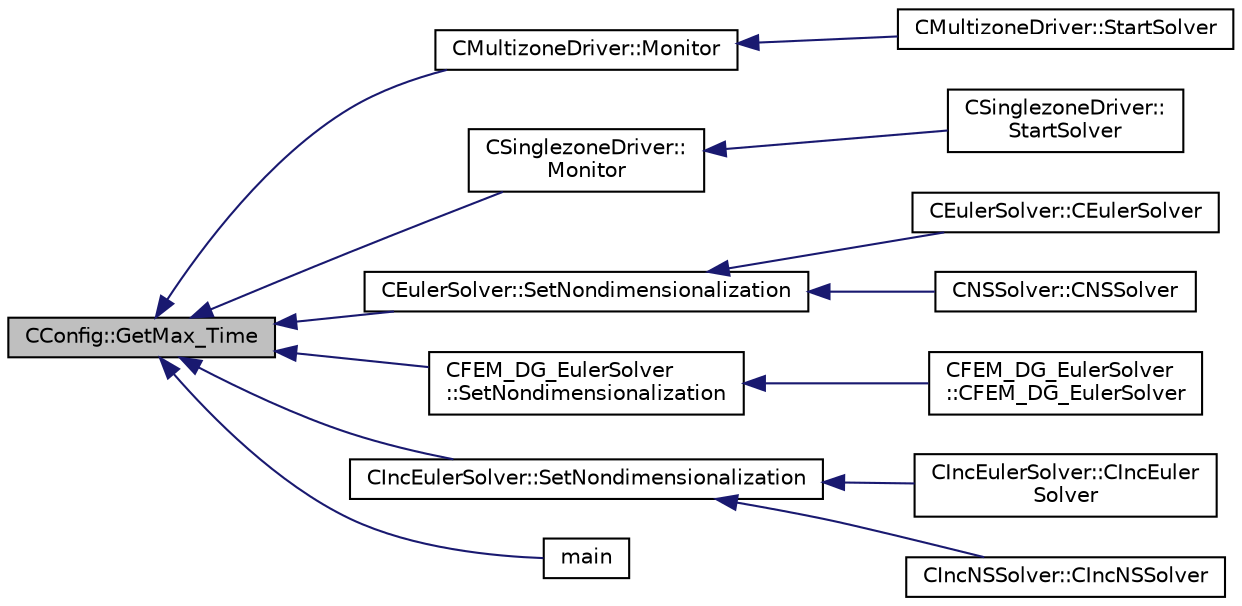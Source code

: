 digraph "CConfig::GetMax_Time"
{
  edge [fontname="Helvetica",fontsize="10",labelfontname="Helvetica",labelfontsize="10"];
  node [fontname="Helvetica",fontsize="10",shape=record];
  rankdir="LR";
  Node7745 [label="CConfig::GetMax_Time",height=0.2,width=0.4,color="black", fillcolor="grey75", style="filled", fontcolor="black"];
  Node7745 -> Node7746 [dir="back",color="midnightblue",fontsize="10",style="solid",fontname="Helvetica"];
  Node7746 [label="CMultizoneDriver::Monitor",height=0.2,width=0.4,color="black", fillcolor="white", style="filled",URL="$class_c_multizone_driver.html#ace62679bd3b78d8b785817ac3d4908e0",tooltip="Monitor the computation. "];
  Node7746 -> Node7747 [dir="back",color="midnightblue",fontsize="10",style="solid",fontname="Helvetica"];
  Node7747 [label="CMultizoneDriver::StartSolver",height=0.2,width=0.4,color="black", fillcolor="white", style="filled",URL="$class_c_multizone_driver.html#a03cfc000c383ef0d86d34e1c6aef5ff3",tooltip="[Overload] Launch the computation for multizone problems. "];
  Node7745 -> Node7748 [dir="back",color="midnightblue",fontsize="10",style="solid",fontname="Helvetica"];
  Node7748 [label="CSinglezoneDriver::\lMonitor",height=0.2,width=0.4,color="black", fillcolor="white", style="filled",URL="$class_c_singlezone_driver.html#ad87a636b4a2568cd4affce22a53e4872",tooltip="Monitor. "];
  Node7748 -> Node7749 [dir="back",color="midnightblue",fontsize="10",style="solid",fontname="Helvetica"];
  Node7749 [label="CSinglezoneDriver::\lStartSolver",height=0.2,width=0.4,color="black", fillcolor="white", style="filled",URL="$class_c_singlezone_driver.html#a6eb4215f7ee740a6d5edb798110ce44a",tooltip="[Overload] Launch the computation for single-zone problems. "];
  Node7745 -> Node7750 [dir="back",color="midnightblue",fontsize="10",style="solid",fontname="Helvetica"];
  Node7750 [label="CEulerSolver::SetNondimensionalization",height=0.2,width=0.4,color="black", fillcolor="white", style="filled",URL="$class_c_euler_solver.html#a1c633d6e77fefb2e76308e2ba0af0c2c",tooltip="Set the solver nondimensionalization. "];
  Node7750 -> Node7751 [dir="back",color="midnightblue",fontsize="10",style="solid",fontname="Helvetica"];
  Node7751 [label="CEulerSolver::CEulerSolver",height=0.2,width=0.4,color="black", fillcolor="white", style="filled",URL="$class_c_euler_solver.html#ae1e74218b4e943111b100d7ddcbd4db9"];
  Node7750 -> Node7752 [dir="back",color="midnightblue",fontsize="10",style="solid",fontname="Helvetica"];
  Node7752 [label="CNSSolver::CNSSolver",height=0.2,width=0.4,color="black", fillcolor="white", style="filled",URL="$class_c_n_s_solver.html#a2a8ad49c42b4546696e631cf44b7788b"];
  Node7745 -> Node7753 [dir="back",color="midnightblue",fontsize="10",style="solid",fontname="Helvetica"];
  Node7753 [label="CFEM_DG_EulerSolver\l::SetNondimensionalization",height=0.2,width=0.4,color="black", fillcolor="white", style="filled",URL="$class_c_f_e_m___d_g___euler_solver.html#a31316dc2fe564329d9bb372961b10a3a",tooltip="Set the fluid solver nondimensionalization. "];
  Node7753 -> Node7754 [dir="back",color="midnightblue",fontsize="10",style="solid",fontname="Helvetica"];
  Node7754 [label="CFEM_DG_EulerSolver\l::CFEM_DG_EulerSolver",height=0.2,width=0.4,color="black", fillcolor="white", style="filled",URL="$class_c_f_e_m___d_g___euler_solver.html#a70d30ef9e7cd7620d54ec73f4b1ed28c"];
  Node7745 -> Node7755 [dir="back",color="midnightblue",fontsize="10",style="solid",fontname="Helvetica"];
  Node7755 [label="CIncEulerSolver::SetNondimensionalization",height=0.2,width=0.4,color="black", fillcolor="white", style="filled",URL="$class_c_inc_euler_solver.html#a2cffaa24417cb3803d36d38b3874d6d0",tooltip="Set the solver nondimensionalization. "];
  Node7755 -> Node7756 [dir="back",color="midnightblue",fontsize="10",style="solid",fontname="Helvetica"];
  Node7756 [label="CIncEulerSolver::CIncEuler\lSolver",height=0.2,width=0.4,color="black", fillcolor="white", style="filled",URL="$class_c_inc_euler_solver.html#a91f644b8f9a00215bac5bcd31dfc06d8"];
  Node7755 -> Node7757 [dir="back",color="midnightblue",fontsize="10",style="solid",fontname="Helvetica"];
  Node7757 [label="CIncNSSolver::CIncNSSolver",height=0.2,width=0.4,color="black", fillcolor="white", style="filled",URL="$class_c_inc_n_s_solver.html#a82152ac7e91fb1c5c073d98a1f08e2aa"];
  Node7745 -> Node7758 [dir="back",color="midnightblue",fontsize="10",style="solid",fontname="Helvetica"];
  Node7758 [label="main",height=0.2,width=0.4,color="black", fillcolor="white", style="filled",URL="$_s_u2___s_o_l_8cpp.html#a0ddf1224851353fc92bfbff6f499fa97"];
}
